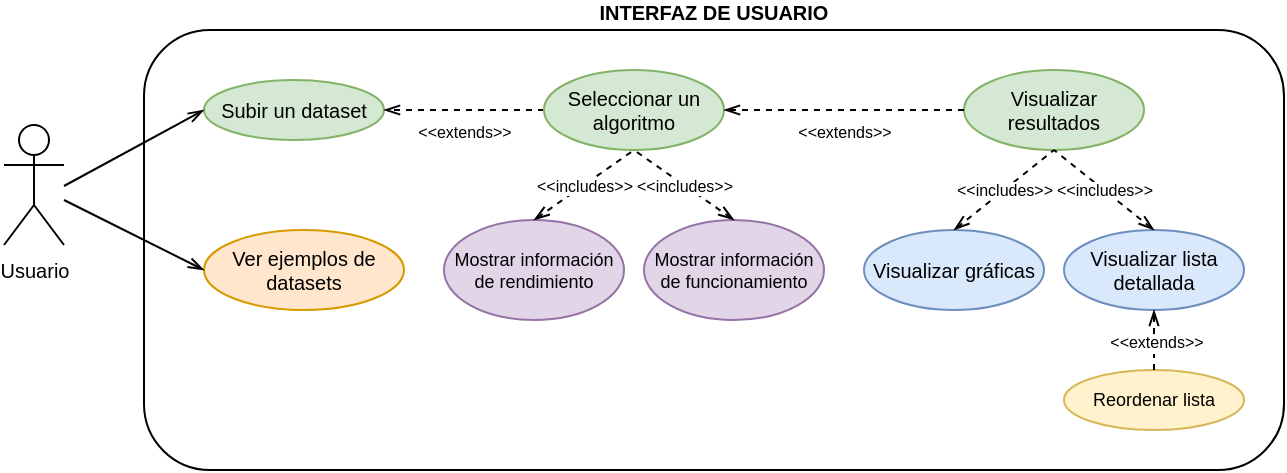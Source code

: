<mxfile version="21.6.5" type="device">
  <diagram name="Page-1" id="BNF3M9rtbsKgMsUSW2zc">
    <mxGraphModel dx="777" dy="392" grid="1" gridSize="10" guides="1" tooltips="1" connect="1" arrows="1" fold="1" page="1" pageScale="1" pageWidth="850" pageHeight="1100" math="0" shadow="0">
      <root>
        <mxCell id="0" />
        <mxCell id="1" parent="0" />
        <mxCell id="56IS_CkzRSD5CIcndW4N-1" value="Usuario" style="shape=umlActor;verticalLabelPosition=bottom;verticalAlign=top;html=1;outlineConnect=0;fontSize=10;" parent="1" vertex="1">
          <mxGeometry x="170" y="277.5" width="30" height="60" as="geometry" />
        </mxCell>
        <mxCell id="56IS_CkzRSD5CIcndW4N-2" value="INTERFAZ DE USUARIO" style="rounded=1;whiteSpace=wrap;html=1;labelPosition=center;verticalLabelPosition=top;align=center;verticalAlign=bottom;fontSize=10;fontStyle=1" parent="1" vertex="1">
          <mxGeometry x="240" y="230" width="570" height="220" as="geometry" />
        </mxCell>
        <mxCell id="56IS_CkzRSD5CIcndW4N-4" value="Subir un dataset" style="ellipse;whiteSpace=wrap;html=1;fontSize=10;fillColor=#d5e8d4;strokeColor=#82b366;" parent="1" vertex="1">
          <mxGeometry x="270" y="255" width="90" height="30" as="geometry" />
        </mxCell>
        <mxCell id="56IS_CkzRSD5CIcndW4N-12" value="&amp;lt;&amp;lt;extends&amp;gt;&amp;gt;" style="edgeStyle=orthogonalEdgeStyle;rounded=0;orthogonalLoop=1;jettySize=auto;html=1;labelPosition=center;verticalLabelPosition=bottom;align=center;verticalAlign=top;endArrow=openThin;endFill=0;startArrow=none;startFill=0;fontSize=8;dashed=1;" parent="1" source="56IS_CkzRSD5CIcndW4N-5" target="56IS_CkzRSD5CIcndW4N-4" edge="1">
          <mxGeometry relative="1" as="geometry">
            <Array as="points">
              <mxPoint x="390" y="270" />
              <mxPoint x="390" y="270" />
            </Array>
          </mxGeometry>
        </mxCell>
        <mxCell id="56IS_CkzRSD5CIcndW4N-5" value="Seleccionar un algoritmo" style="ellipse;whiteSpace=wrap;html=1;fontSize=10;fillColor=#d5e8d4;strokeColor=#82b366;" parent="1" vertex="1">
          <mxGeometry x="440" y="250" width="90" height="40" as="geometry" />
        </mxCell>
        <mxCell id="56IS_CkzRSD5CIcndW4N-6" value="Visualizar resultados" style="ellipse;whiteSpace=wrap;html=1;fontSize=10;fillColor=#d5e8d4;strokeColor=#82b366;" parent="1" vertex="1">
          <mxGeometry x="650" y="250" width="90" height="40" as="geometry" />
        </mxCell>
        <mxCell id="56IS_CkzRSD5CIcndW4N-7" value="Visualizar gráficas" style="ellipse;whiteSpace=wrap;html=1;fontSize=10;fillColor=#dae8fc;strokeColor=#6c8ebf;" parent="1" vertex="1">
          <mxGeometry x="600" y="330" width="90" height="40" as="geometry" />
        </mxCell>
        <mxCell id="56IS_CkzRSD5CIcndW4N-8" value="Visualizar lista detallada" style="ellipse;whiteSpace=wrap;html=1;fontSize=10;fillColor=#dae8fc;strokeColor=#6c8ebf;" parent="1" vertex="1">
          <mxGeometry x="700" y="330" width="90" height="40" as="geometry" />
        </mxCell>
        <mxCell id="56IS_CkzRSD5CIcndW4N-10" value="" style="endArrow=openThin;html=1;rounded=0;entryX=0;entryY=0.5;entryDx=0;entryDy=0;endFill=0;" parent="1" target="56IS_CkzRSD5CIcndW4N-4" edge="1">
          <mxGeometry width="50" height="50" relative="1" as="geometry">
            <mxPoint x="200" y="308" as="sourcePoint" />
            <mxPoint x="280" y="320" as="targetPoint" />
          </mxGeometry>
        </mxCell>
        <mxCell id="56IS_CkzRSD5CIcndW4N-16" value="&amp;lt;&amp;lt;includes&amp;gt;&amp;gt;" style="endArrow=none;html=1;rounded=0;entryX=0.5;entryY=1;entryDx=0;entryDy=0;exitX=0.5;exitY=0;exitDx=0;exitDy=0;fontSize=8;labelPosition=center;verticalLabelPosition=middle;align=center;verticalAlign=middle;horizontal=1;endFill=0;startArrow=openThin;startFill=0;dashed=1;" parent="1" source="56IS_CkzRSD5CIcndW4N-7" target="56IS_CkzRSD5CIcndW4N-6" edge="1">
          <mxGeometry width="50" height="50" relative="1" as="geometry">
            <mxPoint x="580" y="320" as="sourcePoint" />
            <mxPoint x="530" y="320" as="targetPoint" />
          </mxGeometry>
        </mxCell>
        <mxCell id="56IS_CkzRSD5CIcndW4N-17" value="&amp;lt;&amp;lt;includes&amp;gt;&amp;gt;" style="endArrow=none;html=1;rounded=0;entryX=0.5;entryY=1;entryDx=0;entryDy=0;exitX=0.5;exitY=0;exitDx=0;exitDy=0;fontSize=8;labelPosition=center;verticalLabelPosition=middle;align=center;verticalAlign=middle;horizontal=1;endFill=0;startArrow=openThin;startFill=0;dashed=1;" parent="1" source="56IS_CkzRSD5CIcndW4N-8" target="56IS_CkzRSD5CIcndW4N-6" edge="1">
          <mxGeometry width="50" height="50" relative="1" as="geometry">
            <mxPoint x="630" y="340" as="sourcePoint" />
            <mxPoint x="680" y="300" as="targetPoint" />
          </mxGeometry>
        </mxCell>
        <mxCell id="56IS_CkzRSD5CIcndW4N-19" value="&amp;lt;&amp;lt;extends&amp;gt;&amp;gt;" style="edgeStyle=orthogonalEdgeStyle;rounded=0;orthogonalLoop=1;jettySize=auto;html=1;labelPosition=center;verticalLabelPosition=bottom;align=center;verticalAlign=top;endArrow=openThin;endFill=0;startArrow=none;startFill=0;fontSize=8;exitX=0;exitY=0.5;exitDx=0;exitDy=0;entryX=1;entryY=0.5;entryDx=0;entryDy=0;dashed=1;" parent="1" source="56IS_CkzRSD5CIcndW4N-6" target="56IS_CkzRSD5CIcndW4N-5" edge="1">
          <mxGeometry relative="1" as="geometry">
            <mxPoint x="420" y="280" as="sourcePoint" />
            <mxPoint x="370" y="280" as="targetPoint" />
            <Array as="points">
              <mxPoint x="530" y="270" />
              <mxPoint x="530" y="270" />
            </Array>
          </mxGeometry>
        </mxCell>
        <mxCell id="56IS_CkzRSD5CIcndW4N-20" value="Ver ejemplos de datasets" style="ellipse;whiteSpace=wrap;html=1;fontSize=10;fillColor=#ffe6cc;strokeColor=#d79b00;" parent="1" vertex="1">
          <mxGeometry x="270" y="330" width="100" height="40" as="geometry" />
        </mxCell>
        <mxCell id="56IS_CkzRSD5CIcndW4N-21" value="" style="endArrow=openThin;html=1;rounded=0;entryX=0;entryY=0.5;entryDx=0;entryDy=0;endFill=0;" parent="1" source="56IS_CkzRSD5CIcndW4N-1" target="56IS_CkzRSD5CIcndW4N-20" edge="1">
          <mxGeometry width="50" height="50" relative="1" as="geometry">
            <mxPoint x="210" y="370" as="sourcePoint" />
            <mxPoint x="280" y="280" as="targetPoint" />
          </mxGeometry>
        </mxCell>
        <mxCell id="56IS_CkzRSD5CIcndW4N-25" value="Mostrar información de rendimiento" style="ellipse;whiteSpace=wrap;html=1;fontSize=9;fillColor=#e1d5e7;strokeColor=#9673a6;" parent="1" vertex="1">
          <mxGeometry x="390" y="325" width="90" height="50" as="geometry" />
        </mxCell>
        <mxCell id="56IS_CkzRSD5CIcndW4N-26" value="Mostrar información de funcionamiento" style="ellipse;whiteSpace=wrap;html=1;fontSize=9;fillColor=#e1d5e7;strokeColor=#9673a6;" parent="1" vertex="1">
          <mxGeometry x="490" y="325" width="90" height="50" as="geometry" />
        </mxCell>
        <mxCell id="56IS_CkzRSD5CIcndW4N-27" value="&amp;lt;&amp;lt;includes&amp;gt;&amp;gt;" style="endArrow=none;html=1;rounded=0;entryX=0.5;entryY=1;entryDx=0;entryDy=0;exitX=0.5;exitY=0;exitDx=0;exitDy=0;fontSize=8;labelPosition=center;verticalLabelPosition=middle;align=center;verticalAlign=middle;horizontal=1;endFill=0;startArrow=openThin;startFill=0;dashed=1;" parent="1" source="56IS_CkzRSD5CIcndW4N-25" target="56IS_CkzRSD5CIcndW4N-5" edge="1">
          <mxGeometry width="50" height="50" relative="1" as="geometry">
            <mxPoint x="605" y="340" as="sourcePoint" />
            <mxPoint x="655" y="300" as="targetPoint" />
          </mxGeometry>
        </mxCell>
        <mxCell id="56IS_CkzRSD5CIcndW4N-28" value="&amp;lt;&amp;lt;includes&amp;gt;&amp;gt;" style="endArrow=none;html=1;rounded=0;entryX=0.5;entryY=1;entryDx=0;entryDy=0;exitX=0.5;exitY=0;exitDx=0;exitDy=0;fontSize=8;labelPosition=center;verticalLabelPosition=middle;align=center;verticalAlign=middle;horizontal=1;endFill=0;startArrow=openThin;startFill=0;dashed=1;" parent="1" source="56IS_CkzRSD5CIcndW4N-26" target="56IS_CkzRSD5CIcndW4N-5" edge="1">
          <mxGeometry width="50" height="50" relative="1" as="geometry">
            <mxPoint x="405" y="340" as="sourcePoint" />
            <mxPoint x="465" y="300" as="targetPoint" />
          </mxGeometry>
        </mxCell>
        <mxCell id="AqrmpcORKWWD2m7jNTEU-1" value="Reordenar lista" style="ellipse;whiteSpace=wrap;html=1;fontSize=9;fillColor=#fff2cc;strokeColor=#d6b656;" vertex="1" parent="1">
          <mxGeometry x="700" y="400" width="90" height="30" as="geometry" />
        </mxCell>
        <mxCell id="AqrmpcORKWWD2m7jNTEU-2" value="&amp;lt;&amp;lt;extends&amp;gt;&amp;gt;" style="rounded=0;orthogonalLoop=1;jettySize=auto;html=1;labelPosition=center;verticalLabelPosition=bottom;align=center;verticalAlign=top;endArrow=openThin;endFill=0;startArrow=none;startFill=0;fontSize=8;exitX=0.5;exitY=0;exitDx=0;exitDy=0;entryX=0.5;entryY=1;entryDx=0;entryDy=0;dashed=1;horizontal=1;spacingBottom=0;spacing=-3;spacingRight=8;" edge="1" parent="1" source="AqrmpcORKWWD2m7jNTEU-1" target="56IS_CkzRSD5CIcndW4N-8">
          <mxGeometry x="0.333" y="-5" relative="1" as="geometry">
            <mxPoint x="830" y="380" as="sourcePoint" />
            <mxPoint x="710" y="380" as="targetPoint" />
            <mxPoint as="offset" />
          </mxGeometry>
        </mxCell>
      </root>
    </mxGraphModel>
  </diagram>
</mxfile>
